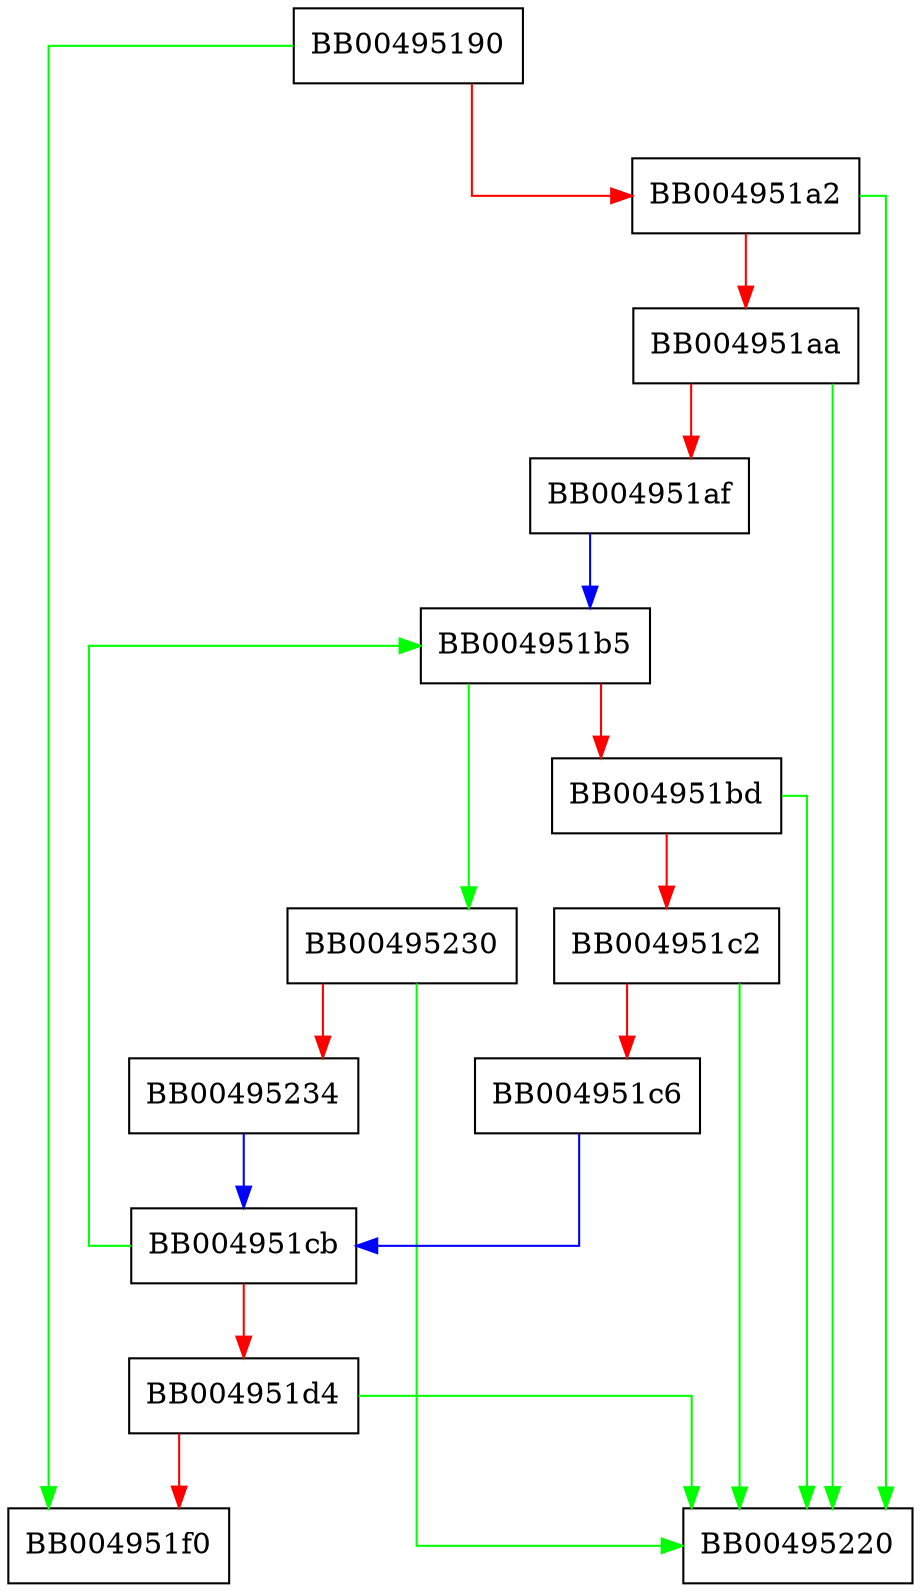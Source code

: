 digraph SSL_CTX_set1_client_cert_type {
  node [shape="box"];
  graph [splines=ortho];
  BB00495190 -> BB004951f0 [color="green"];
  BB00495190 -> BB004951a2 [color="red"];
  BB004951a2 -> BB00495220 [color="green"];
  BB004951a2 -> BB004951aa [color="red"];
  BB004951aa -> BB00495220 [color="green"];
  BB004951aa -> BB004951af [color="red"];
  BB004951af -> BB004951b5 [color="blue"];
  BB004951b5 -> BB00495230 [color="green"];
  BB004951b5 -> BB004951bd [color="red"];
  BB004951bd -> BB00495220 [color="green"];
  BB004951bd -> BB004951c2 [color="red"];
  BB004951c2 -> BB00495220 [color="green"];
  BB004951c2 -> BB004951c6 [color="red"];
  BB004951c6 -> BB004951cb [color="blue"];
  BB004951cb -> BB004951b5 [color="green"];
  BB004951cb -> BB004951d4 [color="red"];
  BB004951d4 -> BB00495220 [color="green"];
  BB004951d4 -> BB004951f0 [color="red"];
  BB00495230 -> BB00495220 [color="green"];
  BB00495230 -> BB00495234 [color="red"];
  BB00495234 -> BB004951cb [color="blue"];
}